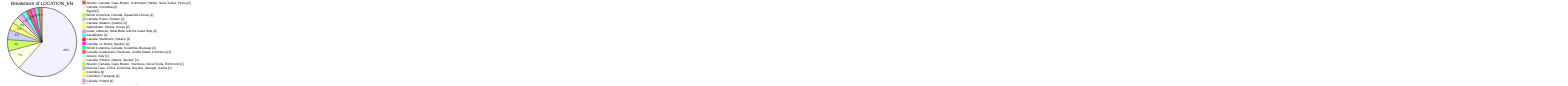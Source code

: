 pie showData title Breakdown of LOCATION_EN

    "Canada" : 1460
    "Canada, Ontario" : 217
    "British Columbia, Canada" : 129
    "Canada, Ontario, Ottawa" : 110
    "Canada, Quebec" : 82
    "Alberta, Canada, Prairies" : 76
    "Atlantic, Canada, Nova Scotia" : 64
    "Canada, Manitoba, Prairies" : 57
    "Canada, Gatineau, Quebec" : 47
    "Canada, Montréal, Quebec" : 46
    "Atlantic, Canada, Newfoundland and Labrador" : 45
    "Canada, Prairies, Saskatchewan" : 39
    "Atlantic, Canada, New Brunswick" : 29
    "Atlantic, Canada, Prince Edward Island" : 27
    "Canada, Ontario, Toronto" : 27
    "Atlantic, Canada, Halifax, Nova Scotia" : 22
    "Canada, Territories, Yukon" : 21
    "Atlantic, Canada, Cape Breton, Nova Scotia" : 16
    "Atlantic, Canada" : 15
    "Canada, Quebec, Québec" : 15
    "Canada, United States of America" : 14
    "Canada, Prairies" : 13
    "Canada, Nunavut, Territories" : 13
    "Canada, Northwest Territories, Territories" : 13
    "Russian Federation" : 10
    "Canada, Ontario, Thunder Bay" : 9
    "Canada, Nipissing, Ontario" : 9
    "United States of America" : 9
    "British Columbia, Canada, Greater Vancouver" : 8
    "Canada, China" : 8
    "Canada, Ontario, Quebec" : 8
    "Canada, Gatineau, Ontario, Ottawa, Quebec" : 8
    "Atlantic, Canada, New Brunswick, Saint John" : 7
    "Atlantic, Canada, New Brunswick, York" : 6
    "Algoma, Canada, Ontario" : 6
    "Canada, Hamilton, Ontario" : 6
    "Atlantic, Canada, New Brunswick, Westmorland" : 6
    "Atlantic, Canada, Lunenburg, Nova Scotia" : 5
    "Canada, Quebec, Sherbrooke" : 5
    "Canada, Greater Sudbury, Ontario" : 5
    "Canada, Ukraine" : 5
    "Ukraine" : 4
    "Canada, Haiti" : 4
    "Israel, West Bank and the Gaza Strip" : 4
    "Canada, Les Collines-de-l'Outaouais, Quebec" : 4
    "Canada, Laval, Quebec" : 4
    "Atlantic, Canada, Prince Edward Island, Queens" : 4
    "Canada, Northwest Territories, Nunavut, Territories, Yukon" : 4
    "Canada, Republic of Korea" : 3
    "Canada, Japan" : 3
    "Canada, Russian Federation" : 3
    "Canada, United Kingdom" : 3
    "Canada, Venezuela" : 3
    "Canada, France" : 3
    "Canada, La Côte-de-Gaspé, Quebec" : 3
    "United Kingdom" : 3
    "Canada, Qatar" : 3
    "Canada, Lévis, Quebec" : 3
    "Canada, Quebec, Rivière-du-Loup" : 3
    "Mexico" : 3
    "China" : 3
    "Atlantic, Canada, Prince, Prince Edward Island" : 3
    "Canada, Israel, West Bank and the Gaza Strip" : 3
    "Avignon, Canada, Quebec" : 3
    "Canada, Ontario, Sudbury" : 3
    "Atlantic, British Columbia, Canada, Ontario, Prairies, Quebec, Territories" : 3
    "Atlantic, Canada, Colchester, Cumberland, Nova Scotia" : 3
    "Iraq" : 2
    "Canada, China, Republic of Korea, Viet Nam" : 2
    "Bangladesh, Slovakia" : 2
    "Antigonish, Atlantic, Canada, Nova Scotia, Pictou" : 2
    "Canada, Pontiac, Quebec" : 2
    "Canada, Frontenac, Ontario" : 2
    "Israel" : 2
    "Iran (Islamic Republic of)" : 2
    "Canada, Territories" : 2
    "Bulgaria, Canada, Thailand, United Arab Emirates" : 2
    "Canada, La Côte-de-Gaspé, La Haute-Gaspésie, Le Rocher-Percé, Quebec" : 2
    "West Bank and the Gaza Strip" : 2
    "Canada, Central African Republic" : 2
    "Bangladesh, Canada" : 2
    "South Sudan" : 2
    "Venezuela" : 2
    "Haiti" : 2
    "Canada, Le Rocher-Percé, Quebec" : 2
    "Myanmar" : 2
    "Canada, Kitikmeot, Nunavut, Territories" : 2
    "Canada, Francheville, Quebec" : 2
    "El Salvador" : 2
    "Canada, Israel" : 2
    "Canada, Russian Federation, Ukraine" : 2
    "Canada, Le Haut-Saint-François, Quebec" : 2
    "Annapolis, Atlantic, Canada, Digby, Nova Scotia" : 2
    "Canada, Mexico, United States of America" : 2
    "Canada, Côte d'Ivoire, South Africa" : 2
    "Canada, India" : 2
    "Canada, Leeds and Grenville, Ontario" : 2
    "Canada, Territories, United States of America" : 2
    "France" : 2
    "Brome-Missisquoi, Canada, Quebec" : 2
    "Canada, Quebec, Shawinigan" : 2
    "Canada, Ontario, Windsor" : 2
    "Canada, China, Egypt, Viet Nam" : 2
    "Canada, Jamaica" : 2
    "Canada, Lebanon" : 2
    "Lebanon" : 2
    "Brazil, Canada" : 2
    "Atlantic, Canada, Cape Breton, Colchester, Halifax, Nova Scotia, Pictou" : 2
    "Canada, Colombia" : 2
    "Egypt" : 2
    "British Columbia, Canada, Squamish-Lillooet" : 2
    "Canada, Essex, Ontario" : 2
    "Canada, Matane, Quebec" : 2
    "Afghanistan, Ghana, Kenya" : 2
    "Israel, Lebanon, West Bank and the Gaza Strip" : 2
    "Kazakhstan" : 2
    "Canada, Manitoulin, Ontario" : 2
    "Canada, Le Granit, Quebec" : 2
    "British Columbia, Canada, Columbia-Shuswap" : 2
    "Canada, Guatemala, Honduras, United States of America" : 2
    "Greece, Italy" : 1
    "Canada, Ontario, Ottawa, Quebec" : 1
    "Atlantic, Canada, Cape Breton, Inverness, Nova Scotia, Richmond" : 1
    "Burkina Faso, China, Colombia, Guyana, Senegal, Serbia" : 1
    "Colombia" : 1
    "Colombia, Paraguay" : 1
    "Canada, Poland" : 1
    "Bosnia and Herzegovina, Canada" : 1
    "Afghanistan, Canada" : 1
    "Burkina Faso, China, Guyana, Senegal, Serbia" : 1
    "Australia, Austria, Belgium, Canada, Estonia, Finland, France, Germany, Greece, Ireland, Italy, Japan, Latvia, Luxembourg, Netherlands, New Zealand, North Macedonia, Norway, Portugal, Slovenia, Spain, Sweden, Switzerland, United Kingdom, United States of America, Uruguay" : 1
    "Canada, Grenada, Jamaica, Saint Lucia, Saint Vincent and the Grenadines" : 1
    "France, Germany, Greece, Italy, Japan, United Kingdom, United States of America" : 1
    "Canada, Sudan" : 1
    "Antigonish, Atlantic, Canada, Cape Breton, Halifax, Hants, Nova Scotia" : 1
    "Canada, India, Oman, Republic of Korea, Taiwan, Thailand, United Arab Emirates" : 1
    "Egypt, Iraq, Jordan, Lebanon, Syrian Arab Republic, Turkey" : 1
    "Czech Republic" : 1
    "Australia, Canada, France, Germany, Italy, Japan, New Zealand, Republic of Korea, Russian Federation, Ukraine, United Kingdom, United States of America" : 1
    "Canada, Hong Kong" : 1
    "Canada, Sweden" : 1
    "Atlantic, Canada, Colchester, Nova Scotia" : 1
    "Canada, Czech Republic, Sweden" : 1
    "Belgium, Canada, West Bank and the Gaza Strip" : 1
    "Canada, Le Haut-Richelieu, Lévis, Montréal, Quebec, Québec" : 1
    "Mexico, United States of America" : 1
    "Colombia, Costa Rica, Ecuador, El Salvador, Honduras, Mexico, Panama, Peru" : 1
    "Canada, Ontario, Renfrew" : 1
    "Canada, Longueuil, Quebec" : 1
    "Democratic People's Republic of Korea, Russian Federation, Ukraine" : 1
    "Canada, Cyprus, Greece, Lebanon, Turkey" : 1
    "Atlantic, Canada, Kings, Prince Edward Island" : 1
    "Canada, Egypt, Jordan, West Bank and the Gaza Strip" : 1
    "Canada, La Côte-de-Beaupré, Quebec" : 1
    "British Columbia, Canada, Thompson-Nicola" : 1
    "Fiji" : 1
    "Canada, Paraguay" : 1
    "Canada, Quebec, Rimouski-Neigette, Rivière-du-Loup" : 1
    "Atlantic, Canada, Nova Scotia, Shelburne" : 1
    "New Zealand" : 1
    "Canada, Guyana, Jamaica, Trinidad and Tobago" : 1
    "China, Philippines" : 1
    "Canada, La Haute-Côte-Nord, Quebec" : 1
    "Canada, Lebanon, Turkey, United Arab Emirates, West Bank and the Gaza Strip" : 1
    "Afghanistan, Albania, Andorra, Antigua and Barbuda, Australia, Austria, Bangladesh, Belgium, Benin, Bolivia, Bosnia and Herzegovina, Botswana, Brazil, Bulgaria, Cabo Verde, Canada, Chile, Colombia, Comoros, Cook Islands, Costa Rica, Croatia, Cyprus, Côte d'Ivoire, Democratic Republic of the Congo, Denmark, Djibouti, Dominican Republic, Ecuador, Estonia, Finland, France, Gabon, Gambia, Georgia, Germany, Ghana, Greece, Guatemala, Guyana, Honduras, Iceland, Ireland, Italy, Japan, Jordan, Latvia, Lesotho, Liechtenstein, Lithuania, Luxembourg, Maldives, Malta, Mauritius, Mexico, Mongolia, Montenegro, Namibia, Netherlands, New Zealand, Nigeria, North Macedonia, Norway, Peru, Poland, Portugal, Republic of Korea, Republic of Moldova, Romania, Saint Lucia, Saint Vincent and the Grenadines, Samoa, San Marino, Senegal, Seychelles, Sierra Leone, Slovakia, Slovenia, South Africa, Spain, Suriname, Sweden, Switzerland, Timor-Leste, Trinidad and Tobago, Tunisia, Uganda, United Kingdom, Uruguay, Vanuatu" : 1
    "Canada, Huron, Ontario" : 1
    "Canada, Netherlands" : 1
    "Avignon, Bonaventure, Canada, La Côte-de-Gaspé, La Haute-Gaspésie, Le Rocher-Percé, Les Îles-de-la-Madeleine, Quebec" : 1
    "Republic of Moldova" : 1
    "Lithuania, Switzerland, Venezuela" : 1
    "Canada, Israel, Lebanon, West Bank and the Gaza Strip" : 1
    "Australia, Belgium, Canada, Chile, Denmark, Estonia, Finland, France, Germany, Greece, Ireland, Italy, Kosovo, Latvia, Lithuania, Luxembourg, Netherlands, New Zealand, Norway, Portugal, Slovenia, Spain, Sweden, United Kingdom, United States of America" : 1
    "British Columbia, Canada, Powell River" : 1
    "Canada, Longueuil, Montréal, Quebec" : 1
    "Canada, Iran (Islamic Republic of)" : 1
    "Brunei Darussalam, Cambodia, Indonesia, Lao People's Democratic Republic, Malaysia, Philippines, Singapore, Thailand, Viet Nam" : 1
    "Canada, New Zealand, United Kingdom" : 1
    "Canada, Namibia" : 1
    "Canada, Muskoka, Ontario" : 1
    "Jamaica" : 1
    "Algoma, Canada, Greater Sudbury, Manitoulin, Ontario, Sudbury, Thunder Bay, Timiskaming" : 1
    "Armenia, Azerbaijan, Canada" : 1
    "Brunei Darussalam, Cambodia, Canada, Indonesia, Lao People's Democratic Republic, Malaysia, Myanmar, Philippines, Singapore, Thailand, Viet Nam" : 1
    "Canada, Egypt" : 1
    "Canada, Manitoba, Montréal, Prairies, Quebec" : 1
    "Algoma, Canada, Cochrane, Greater Sudbury, Kenora, Manitoulin, Ontario, Rainy River, Sudbury, Thunder Bay, Timiskaming" : 1
    "Canada, Niagara, Ontario" : 1
    "Canada, Norway" : 1
    "Canada, Israel, Lebanon" : 1
    "Canada, Italy" : 1
    "Canada, Denmark, Finland, Greenland, Iceland, Norway, Sweden, United States of America" : 1
    "Canada, Denmark, Finland, Greenland, Iceland, Norway, Sweden" : 1
    "Abitibi-Ouest, Canada, Quebec" : 1
    "Canada, France, Germany, Italy, Japan, Russian Federation, Ukraine, United Kingdom, United States of America" : 1
    "Afghanistan, Haiti, Ukraine" : 1
    "Bulgaria, Canada, Czech Republic, Romania" : 1
    "Canada, Iraq, Syrian Arab Republic" : 1
    "Belgium, Canada, Croatia, France, Greece, Italy, Portugal, Spain" : 1
    "Canada, Ontario, Parry Sound" : 1
    "Belgium, Croatia, France, Greece, Italy, Portugal, Spain" : 1
    "France, Ukraine" : 1
    "Republic of Korea, Turkey" : 1
    "Atlantic, Canada, New Brunswick, Nova Scotia" : 1
    "Italy" : 1
    "Brazil, Canada, China, Greece, Mexico, Republic of Korea" : 1
    "Canada, Germany" : 1
    "Canada, France, Germany, Greece, Italy, Japan, United Kingdom, United States of America" : 1
    "Canada, Laval, Montréal, Quebec" : 1
    "Lao People's Democratic Republic" : 1
    "Costa Rica" : 1
    "Atlantic, Canada, Colchester, Halifax, Inverness, Nova Scotia, Pictou" : 1
    "Canada, Durham, Ontario" : 1
    "Canada, Quebec, Roussillon" : 1
    "Atlantic, Canada, Nova Scotia, Pictou" : 1
    "Bonaventure, Canada, Quebec" : 1
    "Namibia, Zambia" : 1
    "Iceland" : 1
    "Canada, Norway, Ukraine" : 1
    "Atlantic, Canada, New Brunswick, Newfoundland and Labrador, Nova Scotia, Prince Edward Island" : 1
    "Canada, Georgia" : 1
    "Australia, Brunei Darussalam, Cambodia, Canada, Indonesia, Lao People's Democratic Republic, Malaysia, Myanmar, Philippines, Singapore, Thailand, Viet Nam" : 1
    "Algeria, Angola, Benin, Botswana, Burkina Faso, Burundi, Cabo Verde, Cameroon, Canada, Central African Republic, Chad, Comoros, Côte d'Ivoire, Democratic Republic of the Congo, Djibouti, Egypt, Equatorial Guinea, Eritrea, Eswatini, Ethiopia, Gabon, Gambia, Ghana, Guinea, Kenya, Lesotho, Liberia, Libya, Madagascar, Malawi, Mali, Mauritania, Mauritius, Morocco, Mozambique, Namibia, Niger, Nigeria, Rwanda, Sao Tome and Principe, Senegal, Seychelles, Sierra Leone, South Africa, South Sudan, Sudan, Togo, Tunisia, Uganda, United Republic of Tanzania, Zambia" : 1
    "Canada, Democratic Republic of the Congo" : 1
    "Afghanistan" : 1
    "Côte d'Ivoire, South Africa" : 1
    "Canada, New Zealand" : 1
    "Australia, Canada, France, Germany, Italy, Japan, Netherlands, Republic of Korea, United Kingdom, United States of America" : 1
    "Canada, Myanmar" : 1
    "Austria, Belgium, Brazil, Canada, Chile, Denmark, Estonia, Finland, France, Germany, Iceland, Ireland, Lithuania, Malta, Mexico, Netherlands, New Zealand, Norway, Portugal, Slovenia, Spain, Sweden, Switzerland, United Kingdom, United States of America" : 1
    "Canada, Pakistan, Philippines, Turkey, Viet Nam" : 1
    "Atlantic, Canada, Digby, Nova Scotia" : 1
    "Canada, Memphrémagog, Quebec" : 1
    "Canada, Manitoba, Ontario, Prairies" : 1
    "Australia, Brunei Darussalam, Canada, Chile, China, Indonesia, Japan, Malaysia, Mexico, New Zealand, Papua New Guinea, Peru, Philippines, Republic of Korea, Russian Federation, Singapore, Thailand, United States of America, Viet Nam" : 1